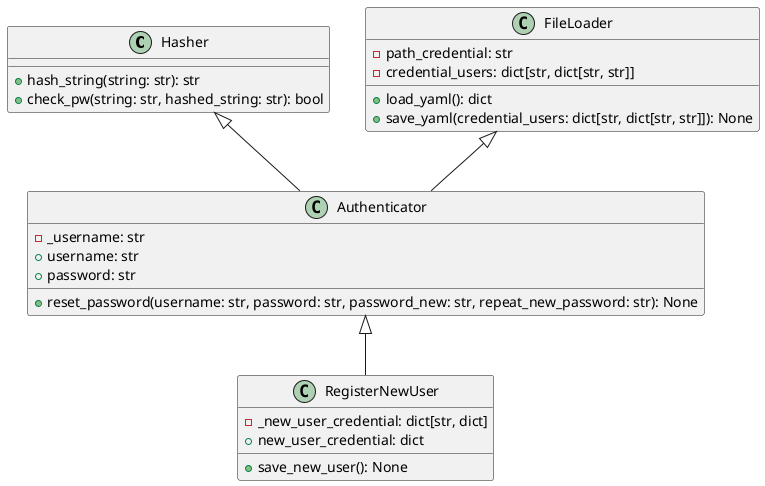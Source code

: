 @startuml
class Hasher {
    +hash_string(string: str): str
    +check_pw(string: str, hashed_string: str): bool
}

class FileLoader {
    -path_credential: str
    -credential_users: dict[str, dict[str, str]]
    +load_yaml(): dict
    +save_yaml(credential_users: dict[str, dict[str, str]]): None
}

class Authenticator {
    -_username: str
    +username: str
    +password: str
    +reset_password(username: str, password: str, password_new: str, repeat_new_password: str): None
}

class RegisterNewUser {
    -_new_user_credential: dict[str, dict]
    +new_user_credential: dict
    +save_new_user(): None
}

Hasher <|-- Authenticator
FileLoader <|-- Authenticator
Authenticator <|-- RegisterNewUser

@enduml
